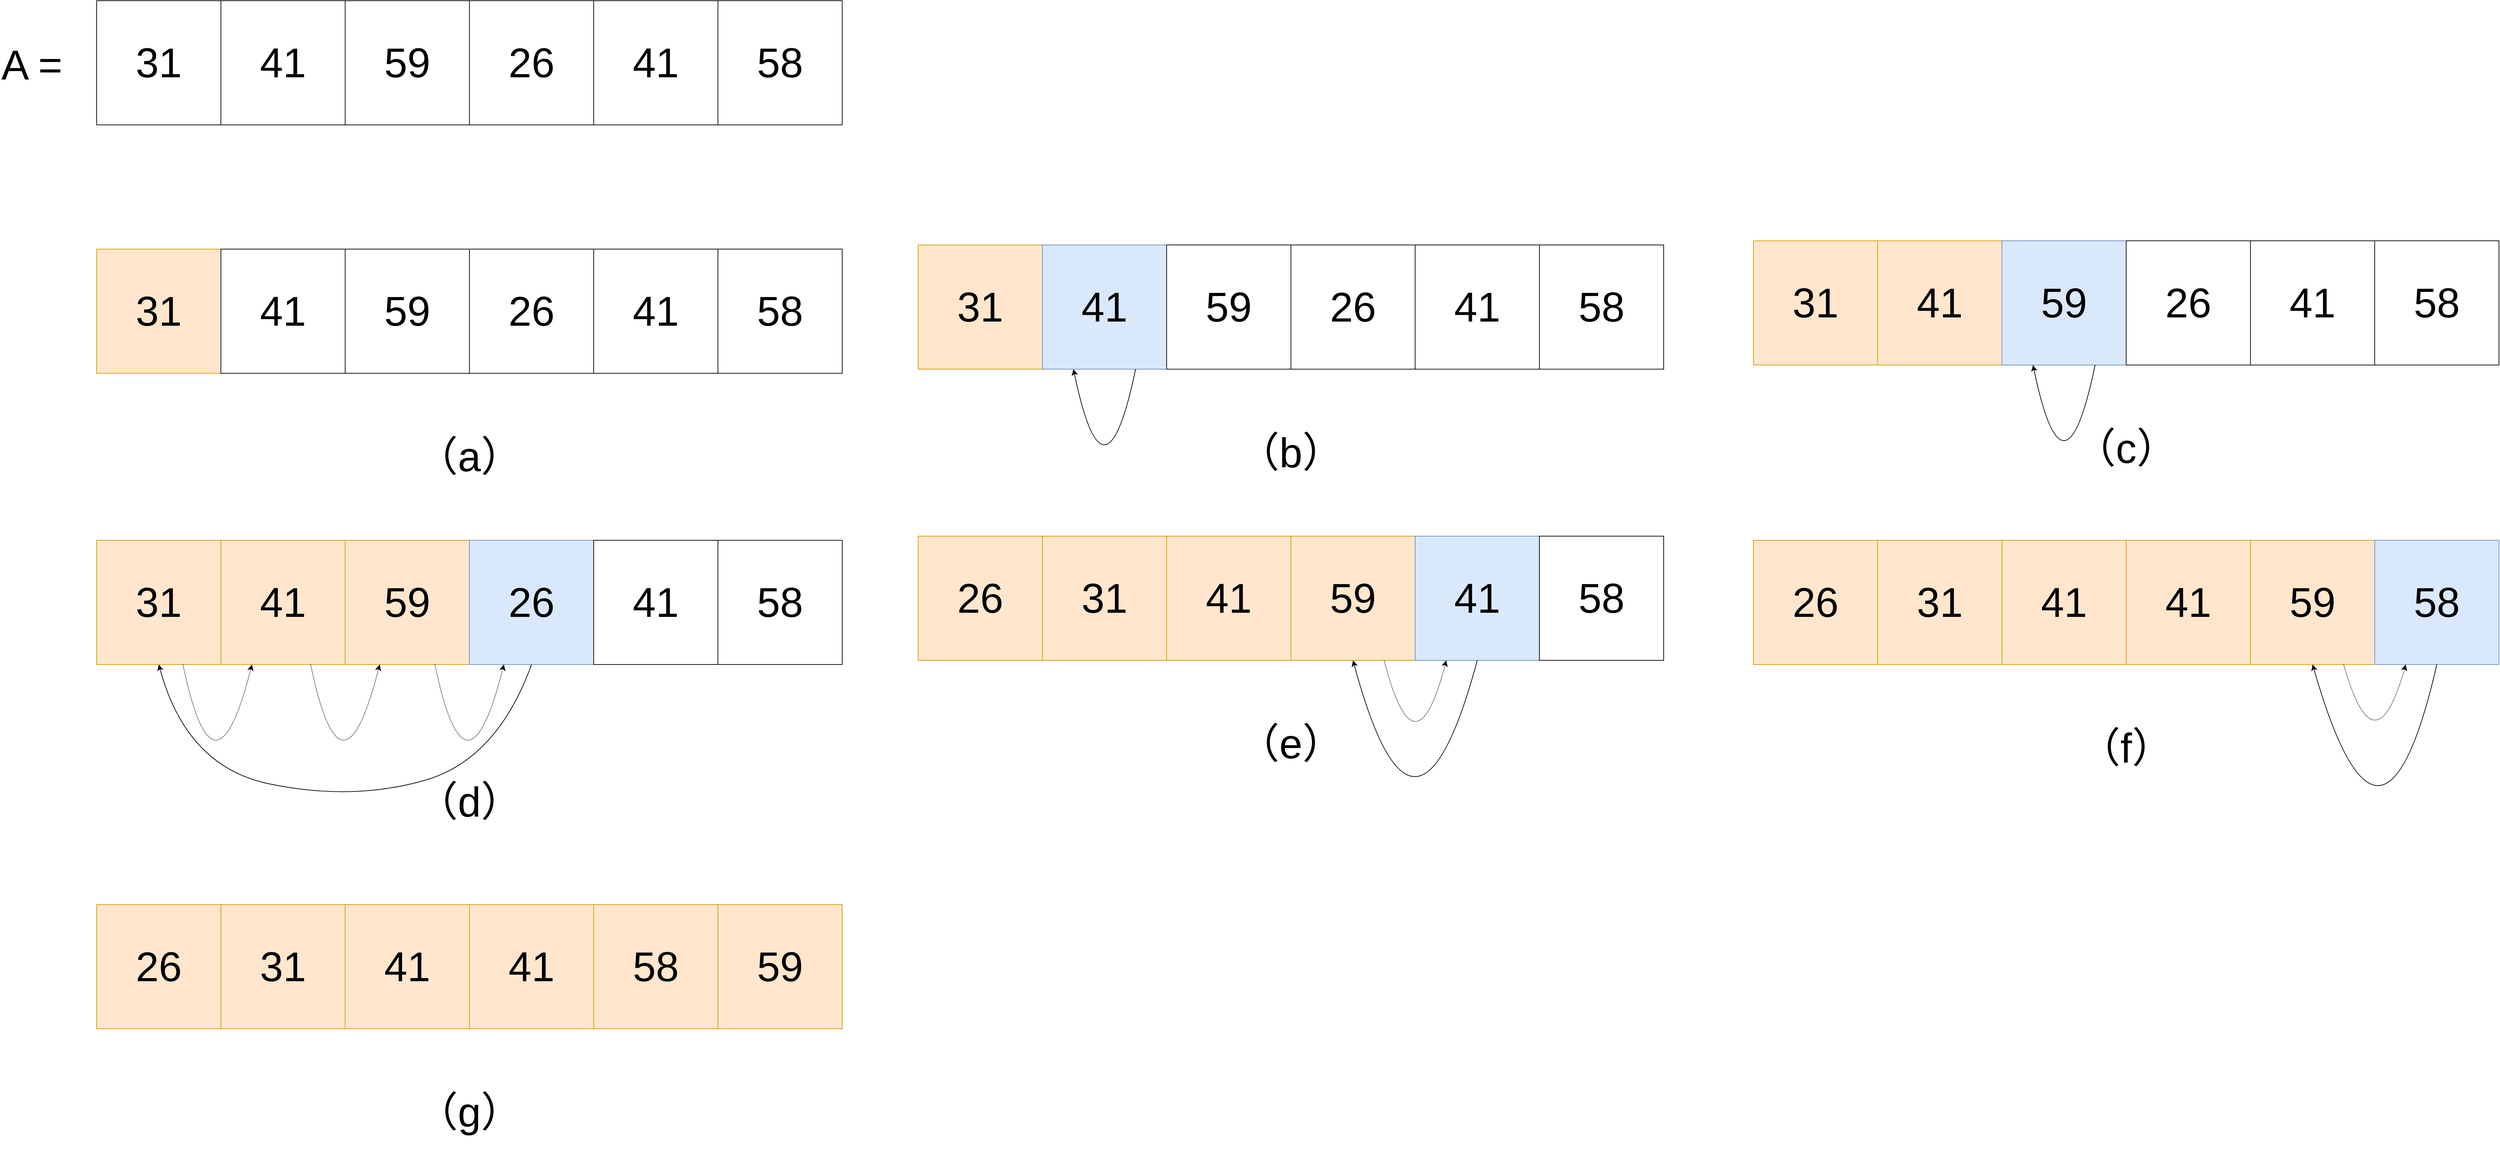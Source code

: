 <mxfile version="11.2.1" type="device" pages="1"><diagram id="xTycQIxBU-5aZs-zP9L6" name="第 1 页"><mxGraphModel dx="2966" dy="1809" grid="1" gridSize="10" guides="1" tooltips="1" connect="1" arrows="1" fold="1" page="1" pageScale="1" pageWidth="4681" pageHeight="3300" math="0" shadow="0"><root><mxCell id="0"/><mxCell id="1" parent="0"/><mxCell id="3LdnwX_eyaesD8ghXA0x-2" value="31" style="whiteSpace=wrap;html=1;aspect=fixed;fontSize=60;" vertex="1" parent="1"><mxGeometry x="660" y="650" width="180" height="180" as="geometry"/></mxCell><mxCell id="3LdnwX_eyaesD8ghXA0x-10" value="41" style="whiteSpace=wrap;html=1;aspect=fixed;fontSize=60;" vertex="1" parent="1"><mxGeometry x="840" y="650" width="180" height="180" as="geometry"/></mxCell><mxCell id="3LdnwX_eyaesD8ghXA0x-11" value="59" style="whiteSpace=wrap;html=1;aspect=fixed;fontSize=60;" vertex="1" parent="1"><mxGeometry x="1020" y="650" width="180" height="180" as="geometry"/></mxCell><mxCell id="3LdnwX_eyaesD8ghXA0x-12" value="26" style="whiteSpace=wrap;html=1;aspect=fixed;fontSize=60;" vertex="1" parent="1"><mxGeometry x="1200" y="650" width="180" height="180" as="geometry"/></mxCell><mxCell id="3LdnwX_eyaesD8ghXA0x-14" value="41" style="whiteSpace=wrap;html=1;aspect=fixed;fontSize=60;" vertex="1" parent="1"><mxGeometry x="1380" y="650" width="180" height="180" as="geometry"/></mxCell><mxCell id="3LdnwX_eyaesD8ghXA0x-15" value="58" style="whiteSpace=wrap;html=1;aspect=fixed;fontSize=60;" vertex="1" parent="1"><mxGeometry x="1560" y="650" width="180" height="180" as="geometry"/></mxCell><mxCell id="3LdnwX_eyaesD8ghXA0x-17" value="A =" style="text;html=1;resizable=0;points=[];autosize=1;align=left;verticalAlign=top;spacingTop=-4;fontSize=60;" vertex="1" parent="1"><mxGeometry x="520" y="705" width="100" height="70" as="geometry"/></mxCell><mxCell id="3LdnwX_eyaesD8ghXA0x-22" value="31" style="whiteSpace=wrap;html=1;aspect=fixed;fontSize=60;fillColor=#ffe6cc;strokeColor=#d79b00;" vertex="1" parent="1"><mxGeometry x="660" y="1010" width="180" height="180" as="geometry"/></mxCell><mxCell id="3LdnwX_eyaesD8ghXA0x-23" value="41" style="whiteSpace=wrap;html=1;aspect=fixed;fontSize=60;" vertex="1" parent="1"><mxGeometry x="840" y="1010" width="180" height="180" as="geometry"/></mxCell><mxCell id="3LdnwX_eyaesD8ghXA0x-24" value="59" style="whiteSpace=wrap;html=1;aspect=fixed;fontSize=60;" vertex="1" parent="1"><mxGeometry x="1020" y="1010" width="180" height="180" as="geometry"/></mxCell><mxCell id="3LdnwX_eyaesD8ghXA0x-25" value="26" style="whiteSpace=wrap;html=1;aspect=fixed;fontSize=60;" vertex="1" parent="1"><mxGeometry x="1200" y="1010" width="180" height="180" as="geometry"/></mxCell><mxCell id="3LdnwX_eyaesD8ghXA0x-26" value="41" style="whiteSpace=wrap;html=1;aspect=fixed;fontSize=60;" vertex="1" parent="1"><mxGeometry x="1380" y="1010" width="180" height="180" as="geometry"/></mxCell><mxCell id="3LdnwX_eyaesD8ghXA0x-27" value="58" style="whiteSpace=wrap;html=1;aspect=fixed;fontSize=60;" vertex="1" parent="1"><mxGeometry x="1560" y="1010" width="180" height="180" as="geometry"/></mxCell><mxCell id="3LdnwX_eyaesD8ghXA0x-28" value="（a）" style="text;html=1;strokeColor=none;fillColor=none;align=center;verticalAlign=middle;whiteSpace=wrap;rounded=0;fontSize=60;" vertex="1" parent="1"><mxGeometry x="1130" y="1240" width="140" height="142" as="geometry"/></mxCell><mxCell id="3LdnwX_eyaesD8ghXA0x-31" value="31" style="whiteSpace=wrap;html=1;aspect=fixed;fontSize=60;fillColor=#ffe6cc;strokeColor=#d79b00;" vertex="1" parent="1"><mxGeometry x="1850" y="1004" width="180" height="180" as="geometry"/></mxCell><mxCell id="3LdnwX_eyaesD8ghXA0x-32" value="41" style="whiteSpace=wrap;html=1;aspect=fixed;fontSize=60;fillColor=#dae8fc;strokeColor=#6c8ebf;" vertex="1" parent="1"><mxGeometry x="2030" y="1004" width="180" height="180" as="geometry"/></mxCell><mxCell id="3LdnwX_eyaesD8ghXA0x-33" value="59" style="whiteSpace=wrap;html=1;aspect=fixed;fontSize=60;" vertex="1" parent="1"><mxGeometry x="2210" y="1004" width="180" height="180" as="geometry"/></mxCell><mxCell id="3LdnwX_eyaesD8ghXA0x-34" value="26" style="whiteSpace=wrap;html=1;aspect=fixed;fontSize=60;" vertex="1" parent="1"><mxGeometry x="2390" y="1004" width="180" height="180" as="geometry"/></mxCell><mxCell id="3LdnwX_eyaesD8ghXA0x-35" value="41" style="whiteSpace=wrap;html=1;aspect=fixed;fontSize=60;" vertex="1" parent="1"><mxGeometry x="2570" y="1004" width="180" height="180" as="geometry"/></mxCell><mxCell id="3LdnwX_eyaesD8ghXA0x-36" value="58" style="whiteSpace=wrap;html=1;aspect=fixed;fontSize=60;" vertex="1" parent="1"><mxGeometry x="2750" y="1004" width="180" height="180" as="geometry"/></mxCell><mxCell id="3LdnwX_eyaesD8ghXA0x-37" value="（b）" style="text;html=1;strokeColor=none;fillColor=none;align=center;verticalAlign=middle;whiteSpace=wrap;rounded=0;fontSize=60;" vertex="1" parent="1"><mxGeometry x="2320" y="1234" width="140" height="142" as="geometry"/></mxCell><mxCell id="3LdnwX_eyaesD8ghXA0x-38" value="" style="endArrow=classic;html=1;fontSize=60;entryX=0.25;entryY=1;entryDx=0;entryDy=0;exitX=0.75;exitY=1;exitDx=0;exitDy=0;curved=1;" edge="1" parent="1" source="3LdnwX_eyaesD8ghXA0x-32" target="3LdnwX_eyaesD8ghXA0x-32"><mxGeometry width="50" height="50" relative="1" as="geometry"><mxPoint x="520" y="1450" as="sourcePoint"/><mxPoint x="570" y="1400" as="targetPoint"/><Array as="points"><mxPoint x="2120" y="1400"/></Array></mxGeometry></mxCell><mxCell id="3LdnwX_eyaesD8ghXA0x-39" value="31" style="whiteSpace=wrap;html=1;aspect=fixed;fontSize=60;fillColor=#ffe6cc;strokeColor=#d79b00;" vertex="1" parent="1"><mxGeometry x="3060" y="998" width="180" height="180" as="geometry"/></mxCell><mxCell id="3LdnwX_eyaesD8ghXA0x-40" value="41" style="whiteSpace=wrap;html=1;aspect=fixed;fontSize=60;fillColor=#ffe6cc;strokeColor=#d79b00;" vertex="1" parent="1"><mxGeometry x="3240" y="998" width="180" height="180" as="geometry"/></mxCell><mxCell id="3LdnwX_eyaesD8ghXA0x-41" value="59" style="whiteSpace=wrap;html=1;aspect=fixed;fontSize=60;fillColor=#dae8fc;strokeColor=#6c8ebf;" vertex="1" parent="1"><mxGeometry x="3420" y="998" width="180" height="180" as="geometry"/></mxCell><mxCell id="3LdnwX_eyaesD8ghXA0x-42" value="26" style="whiteSpace=wrap;html=1;aspect=fixed;fontSize=60;" vertex="1" parent="1"><mxGeometry x="3600" y="998" width="180" height="180" as="geometry"/></mxCell><mxCell id="3LdnwX_eyaesD8ghXA0x-43" value="41" style="whiteSpace=wrap;html=1;aspect=fixed;fontSize=60;" vertex="1" parent="1"><mxGeometry x="3780" y="998" width="180" height="180" as="geometry"/></mxCell><mxCell id="3LdnwX_eyaesD8ghXA0x-44" value="58" style="whiteSpace=wrap;html=1;aspect=fixed;fontSize=60;" vertex="1" parent="1"><mxGeometry x="3960" y="998" width="180" height="180" as="geometry"/></mxCell><mxCell id="3LdnwX_eyaesD8ghXA0x-45" value="（c）" style="text;html=1;strokeColor=none;fillColor=none;align=center;verticalAlign=middle;whiteSpace=wrap;rounded=0;fontSize=60;" vertex="1" parent="1"><mxGeometry x="3530" y="1228" width="140" height="142" as="geometry"/></mxCell><mxCell id="3LdnwX_eyaesD8ghXA0x-46" value="" style="endArrow=classic;html=1;fontSize=60;entryX=0.25;entryY=1;entryDx=0;entryDy=0;exitX=0.75;exitY=1;exitDx=0;exitDy=0;curved=1;" edge="1" parent="1"><mxGeometry width="50" height="50" relative="1" as="geometry"><mxPoint x="3555" y="1178" as="sourcePoint"/><mxPoint x="3465" y="1178" as="targetPoint"/><Array as="points"><mxPoint x="3510" y="1394"/></Array></mxGeometry></mxCell><mxCell id="3LdnwX_eyaesD8ghXA0x-48" value="31" style="whiteSpace=wrap;html=1;aspect=fixed;fontSize=60;fillColor=#ffe6cc;strokeColor=#d79b00;" vertex="1" parent="1"><mxGeometry x="660" y="1432" width="180" height="180" as="geometry"/></mxCell><mxCell id="3LdnwX_eyaesD8ghXA0x-49" value="41" style="whiteSpace=wrap;html=1;aspect=fixed;fontSize=60;fillColor=#ffe6cc;strokeColor=#d79b00;" vertex="1" parent="1"><mxGeometry x="840" y="1432" width="180" height="180" as="geometry"/></mxCell><mxCell id="3LdnwX_eyaesD8ghXA0x-50" value="59" style="whiteSpace=wrap;html=1;aspect=fixed;fontSize=60;fillColor=#ffe6cc;strokeColor=#d79b00;" vertex="1" parent="1"><mxGeometry x="1020" y="1432" width="180" height="180" as="geometry"/></mxCell><mxCell id="3LdnwX_eyaesD8ghXA0x-51" value="26" style="whiteSpace=wrap;html=1;aspect=fixed;fontSize=60;fillColor=#dae8fc;strokeColor=#6c8ebf;" vertex="1" parent="1"><mxGeometry x="1200" y="1432" width="180" height="180" as="geometry"/></mxCell><mxCell id="3LdnwX_eyaesD8ghXA0x-52" value="41" style="whiteSpace=wrap;html=1;aspect=fixed;fontSize=60;" vertex="1" parent="1"><mxGeometry x="1380" y="1432" width="180" height="180" as="geometry"/></mxCell><mxCell id="3LdnwX_eyaesD8ghXA0x-53" value="58" style="whiteSpace=wrap;html=1;aspect=fixed;fontSize=60;" vertex="1" parent="1"><mxGeometry x="1560" y="1432" width="180" height="180" as="geometry"/></mxCell><mxCell id="3LdnwX_eyaesD8ghXA0x-54" value="（d）" style="text;html=1;strokeColor=none;fillColor=none;align=center;verticalAlign=middle;whiteSpace=wrap;rounded=0;fontSize=60;" vertex="1" parent="1"><mxGeometry x="1130" y="1740" width="140" height="142" as="geometry"/></mxCell><mxCell id="3LdnwX_eyaesD8ghXA0x-55" value="" style="endArrow=classic;html=1;fontSize=60;entryX=0.5;entryY=1;entryDx=0;entryDy=0;exitX=0.5;exitY=1;exitDx=0;exitDy=0;curved=1;" edge="1" parent="1" source="3LdnwX_eyaesD8ghXA0x-51" target="3LdnwX_eyaesD8ghXA0x-48"><mxGeometry width="50" height="50" relative="1" as="geometry"><mxPoint x="1325" y="1612" as="sourcePoint"/><mxPoint x="1235" y="1612" as="targetPoint"/><Array as="points"><mxPoint x="1240" y="1750"/><mxPoint x="1030" y="1810"/><mxPoint x="790" y="1760"/></Array></mxGeometry></mxCell><mxCell id="3LdnwX_eyaesD8ghXA0x-56" value="" style="endArrow=classic;html=1;fontSize=60;entryX=0.25;entryY=1;entryDx=0;entryDy=0;exitX=0.75;exitY=1;exitDx=0;exitDy=0;curved=1;dashed=1;dashPattern=1 1;" edge="1" parent="1" target="3LdnwX_eyaesD8ghXA0x-49"><mxGeometry width="50" height="50" relative="1" as="geometry"><mxPoint x="785" y="1612" as="sourcePoint"/><mxPoint x="695" y="1612" as="targetPoint"/><Array as="points"><mxPoint x="830" y="1828"/></Array></mxGeometry></mxCell><mxCell id="3LdnwX_eyaesD8ghXA0x-57" value="" style="endArrow=classic;html=1;fontSize=60;entryX=0.25;entryY=1;entryDx=0;entryDy=0;exitX=0.75;exitY=1;exitDx=0;exitDy=0;curved=1;dashed=1;dashPattern=1 1;" edge="1" parent="1"><mxGeometry width="50" height="50" relative="1" as="geometry"><mxPoint x="970" y="1612" as="sourcePoint"/><mxPoint x="1070" y="1612" as="targetPoint"/><Array as="points"><mxPoint x="1015" y="1828"/></Array></mxGeometry></mxCell><mxCell id="3LdnwX_eyaesD8ghXA0x-58" value="" style="endArrow=classic;html=1;fontSize=60;entryX=0.25;entryY=1;entryDx=0;entryDy=0;exitX=0.75;exitY=1;exitDx=0;exitDy=0;curved=1;dashed=1;dashPattern=1 1;" edge="1" parent="1"><mxGeometry width="50" height="50" relative="1" as="geometry"><mxPoint x="1150" y="1612" as="sourcePoint"/><mxPoint x="1250" y="1612" as="targetPoint"/><Array as="points"><mxPoint x="1195" y="1828"/></Array></mxGeometry></mxCell><mxCell id="3LdnwX_eyaesD8ghXA0x-59" value="31" style="whiteSpace=wrap;html=1;aspect=fixed;fontSize=60;fillColor=#ffe6cc;strokeColor=#d79b00;" vertex="1" parent="1"><mxGeometry x="2030" y="1426" width="180" height="180" as="geometry"/></mxCell><mxCell id="3LdnwX_eyaesD8ghXA0x-60" value="41" style="whiteSpace=wrap;html=1;aspect=fixed;fontSize=60;fillColor=#ffe6cc;strokeColor=#d79b00;" vertex="1" parent="1"><mxGeometry x="2210" y="1426" width="180" height="180" as="geometry"/></mxCell><mxCell id="3LdnwX_eyaesD8ghXA0x-61" value="59" style="whiteSpace=wrap;html=1;aspect=fixed;fontSize=60;fillColor=#ffe6cc;strokeColor=#d79b00;" vertex="1" parent="1"><mxGeometry x="2390" y="1426" width="180" height="180" as="geometry"/></mxCell><mxCell id="3LdnwX_eyaesD8ghXA0x-62" value="26" style="whiteSpace=wrap;html=1;aspect=fixed;fontSize=60;fillColor=#ffe6cc;strokeColor=#d79b00;" vertex="1" parent="1"><mxGeometry x="1850" y="1426" width="180" height="180" as="geometry"/></mxCell><mxCell id="3LdnwX_eyaesD8ghXA0x-63" value="41" style="whiteSpace=wrap;html=1;aspect=fixed;fontSize=60;fillColor=#dae8fc;strokeColor=#6c8ebf;" vertex="1" parent="1"><mxGeometry x="2570" y="1426" width="180" height="180" as="geometry"/></mxCell><mxCell id="3LdnwX_eyaesD8ghXA0x-64" value="58" style="whiteSpace=wrap;html=1;aspect=fixed;fontSize=60;" vertex="1" parent="1"><mxGeometry x="2750" y="1426" width="180" height="180" as="geometry"/></mxCell><mxCell id="3LdnwX_eyaesD8ghXA0x-65" value="（e）" style="text;html=1;strokeColor=none;fillColor=none;align=center;verticalAlign=middle;whiteSpace=wrap;rounded=0;fontSize=60;" vertex="1" parent="1"><mxGeometry x="2320" y="1656" width="140" height="142" as="geometry"/></mxCell><mxCell id="3LdnwX_eyaesD8ghXA0x-67" value="" style="endArrow=classic;html=1;fontSize=60;entryX=0.5;entryY=1;entryDx=0;entryDy=0;exitX=0.5;exitY=1;exitDx=0;exitDy=0;curved=1;" edge="1" parent="1" source="3LdnwX_eyaesD8ghXA0x-63" target="3LdnwX_eyaesD8ghXA0x-61"><mxGeometry width="50" height="50" relative="1" as="geometry"><mxPoint x="520" y="1950" as="sourcePoint"/><mxPoint x="570" y="1900" as="targetPoint"/><Array as="points"><mxPoint x="2570" y="1940"/></Array></mxGeometry></mxCell><mxCell id="3LdnwX_eyaesD8ghXA0x-68" value="" style="endArrow=classic;html=1;fontSize=60;entryX=0.25;entryY=1;entryDx=0;entryDy=0;exitX=0.75;exitY=1;exitDx=0;exitDy=0;curved=1;dashed=1;dashPattern=1 1;" edge="1" parent="1" source="3LdnwX_eyaesD8ghXA0x-61" target="3LdnwX_eyaesD8ghXA0x-63"><mxGeometry width="50" height="50" relative="1" as="geometry"><mxPoint x="2670" y="1616" as="sourcePoint"/><mxPoint x="2490" y="1616" as="targetPoint"/><Array as="points"><mxPoint x="2570" y="1780"/></Array></mxGeometry></mxCell><mxCell id="3LdnwX_eyaesD8ghXA0x-69" value="31" style="whiteSpace=wrap;html=1;aspect=fixed;fontSize=60;fillColor=#ffe6cc;strokeColor=#d79b00;" vertex="1" parent="1"><mxGeometry x="3240" y="1432" width="180" height="180" as="geometry"/></mxCell><mxCell id="3LdnwX_eyaesD8ghXA0x-70" value="41" style="whiteSpace=wrap;html=1;aspect=fixed;fontSize=60;fillColor=#ffe6cc;strokeColor=#d79b00;" vertex="1" parent="1"><mxGeometry x="3420" y="1432" width="180" height="180" as="geometry"/></mxCell><mxCell id="3LdnwX_eyaesD8ghXA0x-71" value="59" style="whiteSpace=wrap;html=1;aspect=fixed;fontSize=60;fillColor=#ffe6cc;strokeColor=#d79b00;" vertex="1" parent="1"><mxGeometry x="3780" y="1432" width="180" height="180" as="geometry"/></mxCell><mxCell id="3LdnwX_eyaesD8ghXA0x-72" value="26" style="whiteSpace=wrap;html=1;aspect=fixed;fontSize=60;fillColor=#ffe6cc;strokeColor=#d79b00;" vertex="1" parent="1"><mxGeometry x="3060" y="1432" width="180" height="180" as="geometry"/></mxCell><mxCell id="3LdnwX_eyaesD8ghXA0x-73" value="41" style="whiteSpace=wrap;html=1;aspect=fixed;fontSize=60;fillColor=#ffe6cc;strokeColor=#d79b00;" vertex="1" parent="1"><mxGeometry x="3600" y="1432" width="180" height="180" as="geometry"/></mxCell><mxCell id="3LdnwX_eyaesD8ghXA0x-74" value="58" style="whiteSpace=wrap;html=1;aspect=fixed;fontSize=60;fillColor=#dae8fc;strokeColor=#6c8ebf;" vertex="1" parent="1"><mxGeometry x="3960" y="1432" width="180" height="180" as="geometry"/></mxCell><mxCell id="3LdnwX_eyaesD8ghXA0x-75" value="（f）" style="text;html=1;strokeColor=none;fillColor=none;align=center;verticalAlign=middle;whiteSpace=wrap;rounded=0;fontSize=60;" vertex="1" parent="1"><mxGeometry x="3530" y="1662" width="140" height="142" as="geometry"/></mxCell><mxCell id="3LdnwX_eyaesD8ghXA0x-76" value="" style="endArrow=classic;html=1;fontSize=60;entryX=0.5;entryY=1;entryDx=0;entryDy=0;exitX=0.5;exitY=1;exitDx=0;exitDy=0;curved=1;" edge="1" parent="1" source="3LdnwX_eyaesD8ghXA0x-74" target="3LdnwX_eyaesD8ghXA0x-71"><mxGeometry width="50" height="50" relative="1" as="geometry"><mxPoint x="1730" y="1956" as="sourcePoint"/><mxPoint x="1780" y="1906" as="targetPoint"/><Array as="points"><mxPoint x="3970" y="1960"/></Array></mxGeometry></mxCell><mxCell id="3LdnwX_eyaesD8ghXA0x-77" value="" style="endArrow=classic;html=1;fontSize=60;entryX=0.25;entryY=1;entryDx=0;entryDy=0;exitX=0.75;exitY=1;exitDx=0;exitDy=0;curved=1;dashed=1;dashPattern=1 1;" edge="1" parent="1" source="3LdnwX_eyaesD8ghXA0x-71" target="3LdnwX_eyaesD8ghXA0x-74"><mxGeometry width="50" height="50" relative="1" as="geometry"><mxPoint x="3880" y="1622" as="sourcePoint"/><mxPoint x="3700" y="1622" as="targetPoint"/><Array as="points"><mxPoint x="3960" y="1770"/></Array></mxGeometry></mxCell><mxCell id="3LdnwX_eyaesD8ghXA0x-78" value="31" style="whiteSpace=wrap;html=1;aspect=fixed;fontSize=60;fillColor=#ffe6cc;strokeColor=#d79b00;" vertex="1" parent="1"><mxGeometry x="840" y="1960" width="180" height="180" as="geometry"/></mxCell><mxCell id="3LdnwX_eyaesD8ghXA0x-79" value="41" style="whiteSpace=wrap;html=1;aspect=fixed;fontSize=60;fillColor=#ffe6cc;strokeColor=#d79b00;" vertex="1" parent="1"><mxGeometry x="1020" y="1960" width="180" height="180" as="geometry"/></mxCell><mxCell id="3LdnwX_eyaesD8ghXA0x-80" value="59" style="whiteSpace=wrap;html=1;aspect=fixed;fontSize=60;fillColor=#ffe6cc;strokeColor=#d79b00;" vertex="1" parent="1"><mxGeometry x="1560" y="1960" width="180" height="180" as="geometry"/></mxCell><mxCell id="3LdnwX_eyaesD8ghXA0x-81" value="26" style="whiteSpace=wrap;html=1;aspect=fixed;fontSize=60;fillColor=#ffe6cc;strokeColor=#d79b00;" vertex="1" parent="1"><mxGeometry x="660" y="1960" width="180" height="180" as="geometry"/></mxCell><mxCell id="3LdnwX_eyaesD8ghXA0x-82" value="41" style="whiteSpace=wrap;html=1;aspect=fixed;fontSize=60;fillColor=#ffe6cc;strokeColor=#d79b00;" vertex="1" parent="1"><mxGeometry x="1200" y="1960" width="180" height="180" as="geometry"/></mxCell><mxCell id="3LdnwX_eyaesD8ghXA0x-83" value="58" style="whiteSpace=wrap;html=1;aspect=fixed;fontSize=60;fillColor=#ffe6cc;strokeColor=#d79b00;" vertex="1" parent="1"><mxGeometry x="1380" y="1960" width="180" height="180" as="geometry"/></mxCell><mxCell id="3LdnwX_eyaesD8ghXA0x-84" value="（g）" style="text;html=1;strokeColor=none;fillColor=none;align=center;verticalAlign=middle;whiteSpace=wrap;rounded=0;fontSize=60;" vertex="1" parent="1"><mxGeometry x="1130" y="2190" width="140" height="142" as="geometry"/></mxCell></root></mxGraphModel></diagram></mxfile>
